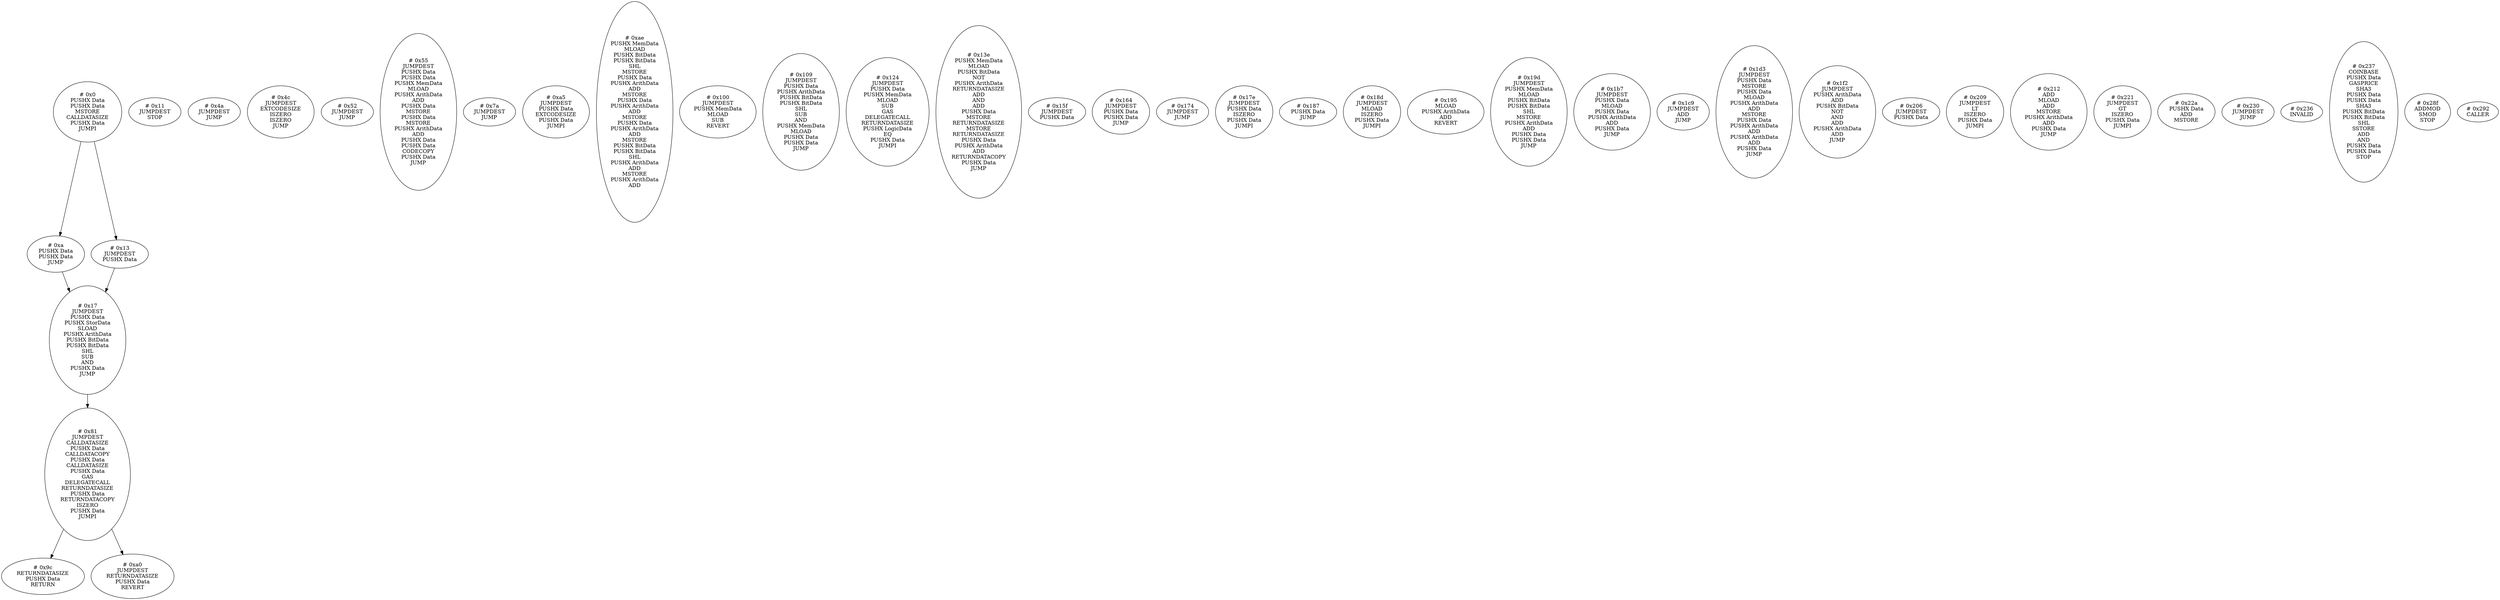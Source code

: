 /* Generated by GvGen v.1.0 (https://www.github.com/stricaud/gvgen) */

digraph G {
compound=true;
   node1 [label="# 0x0
PUSHX Data
PUSHX Data
MSTORE
CALLDATASIZE
PUSHX Data
JUMPI
"];
   node2 [label="# 0xa
PUSHX Data
PUSHX Data
JUMP
"];
   node3 [label="# 0x11
JUMPDEST
STOP
"];
   node4 [label="# 0x13
JUMPDEST
PUSHX Data
"];
   node5 [label="# 0x17
JUMPDEST
PUSHX Data
PUSHX StorData
SLOAD
PUSHX ArithData
PUSHX BitData
PUSHX BitData
SHL
SUB
AND
PUSHX Data
JUMP
"];
   node6 [label="# 0x4a
JUMPDEST
JUMP
"];
   node7 [label="# 0x4c
JUMPDEST
EXTCODESIZE
ISZERO
ISZERO
JUMP
"];
   node8 [label="# 0x52
JUMPDEST
JUMP
"];
   node9 [label="# 0x55
JUMPDEST
PUSHX Data
PUSHX Data
PUSHX MemData
MLOAD
PUSHX ArithData
ADD
PUSHX Data
MSTORE
PUSHX Data
MSTORE
PUSHX ArithData
ADD
PUSHX Data
PUSHX Data
CODECOPY
PUSHX Data
JUMP
"];
   node10 [label="# 0x7a
JUMPDEST
JUMP
"];
   node11 [label="# 0x81
JUMPDEST
CALLDATASIZE
PUSHX Data
CALLDATACOPY
PUSHX Data
CALLDATASIZE
PUSHX Data
GAS
DELEGATECALL
RETURNDATASIZE
PUSHX Data
RETURNDATACOPY
ISZERO
PUSHX Data
JUMPI
"];
   node12 [label="# 0x9c
RETURNDATASIZE
PUSHX Data
RETURN
"];
   node13 [label="# 0xa0
JUMPDEST
RETURNDATASIZE
PUSHX Data
REVERT
"];
   node14 [label="# 0xa5
JUMPDEST
PUSHX Data
EXTCODESIZE
PUSHX Data
JUMPI
"];
   node15 [label="# 0xae
PUSHX MemData
MLOAD
PUSHX BitData
PUSHX BitData
SHL
MSTORE
PUSHX Data
PUSHX ArithData
ADD
MSTORE
PUSHX Data
PUSHX ArithData
ADD
MSTORE
PUSHX Data
PUSHX ArithData
ADD
MSTORE
PUSHX BitData
PUSHX BitData
SHL
PUSHX ArithData
ADD
MSTORE
PUSHX ArithData
ADD
"];
   node16 [label="# 0x100
JUMPDEST
PUSHX MemData
MLOAD
SUB
REVERT
"];
   node17 [label="# 0x109
JUMPDEST
PUSHX Data
PUSHX ArithData
PUSHX BitData
PUSHX BitData
SHL
SUB
AND
PUSHX MemData
MLOAD
PUSHX Data
PUSHX Data
JUMP
"];
   node18 [label="# 0x124
JUMPDEST
PUSHX Data
PUSHX MemData
MLOAD
SUB
GAS
DELEGATECALL
RETURNDATASIZE
PUSHX LogicData
EQ
PUSHX Data
JUMPI
"];
   node19 [label="# 0x13e
PUSHX MemData
MLOAD
PUSHX BitData
NOT
PUSHX ArithData
RETURNDATASIZE
ADD
AND
ADD
PUSHX Data
MSTORE
RETURNDATASIZE
MSTORE
RETURNDATASIZE
PUSHX Data
PUSHX ArithData
ADD
RETURNDATACOPY
PUSHX Data
JUMP
"];
   node20 [label="# 0x15f
JUMPDEST
PUSHX Data
"];
   node21 [label="# 0x164
JUMPDEST
PUSHX Data
PUSHX Data
JUMP
"];
   node22 [label="# 0x174
JUMPDEST
JUMP
"];
   node23 [label="# 0x17e
JUMPDEST
PUSHX Data
ISZERO
PUSHX Data
JUMPI
"];
   node24 [label="# 0x187
PUSHX Data
JUMP
"];
   node25 [label="# 0x18d
JUMPDEST
MLOAD
ISZERO
PUSHX Data
JUMPI
"];
   node26 [label="# 0x195
MLOAD
PUSHX ArithData
ADD
REVERT
"];
   node27 [label="# 0x19d
JUMPDEST
PUSHX MemData
MLOAD
PUSHX BitData
PUSHX BitData
SHL
MSTORE
PUSHX ArithData
ADD
PUSHX Data
PUSHX Data
JUMP
"];
   node28 [label="# 0x1b7
JUMPDEST
PUSHX Data
MLOAD
PUSHX Data
PUSHX ArithData
ADD
PUSHX Data
JUMP
"];
   node29 [label="# 0x1c9
JUMPDEST
ADD
JUMP
"];
   node30 [label="# 0x1d3
JUMPDEST
PUSHX Data
MSTORE
PUSHX Data
MLOAD
PUSHX ArithData
ADD
MSTORE
PUSHX Data
PUSHX ArithData
ADD
PUSHX ArithData
ADD
PUSHX Data
JUMP
"];
   node31 [label="# 0x1f2
JUMPDEST
PUSHX ArithData
ADD
PUSHX BitData
NOT
AND
ADD
PUSHX ArithData
ADD
JUMP
"];
   node32 [label="# 0x206
JUMPDEST
PUSHX Data
"];
   node33 [label="# 0x209
JUMPDEST
LT
ISZERO
PUSHX Data
JUMPI
"];
   node34 [label="# 0x212
ADD
MLOAD
ADD
MSTORE
PUSHX ArithData
ADD
PUSHX Data
JUMP
"];
   node35 [label="# 0x221
JUMPDEST
GT
ISZERO
PUSHX Data
JUMPI
"];
   node36 [label="# 0x22a
PUSHX Data
ADD
MSTORE
"];
   node37 [label="# 0x230
JUMPDEST
JUMP
"];
   node38 [label="# 0x236
INVALID
"];
   node39 [label="# 0x237
COINBASE
PUSHX Data
GASPRICE
SHA3
PUSHX Data
PUSHX Data
SHA3
PUSHX BitData
PUSHX BitData
SHL
SSTORE
ADD
AND
PUSHX Data
PUSHX Data
STOP
"];
   node40 [label="# 0x28f
ADDMOD
SMOD
STOP
"];
   node41 [label="# 0x292
CALLER
"];
node1->node4;
node1->node2;
node2->node5;
node4->node5;
node5->node11;
node11->node13;
node11->node12;
}
